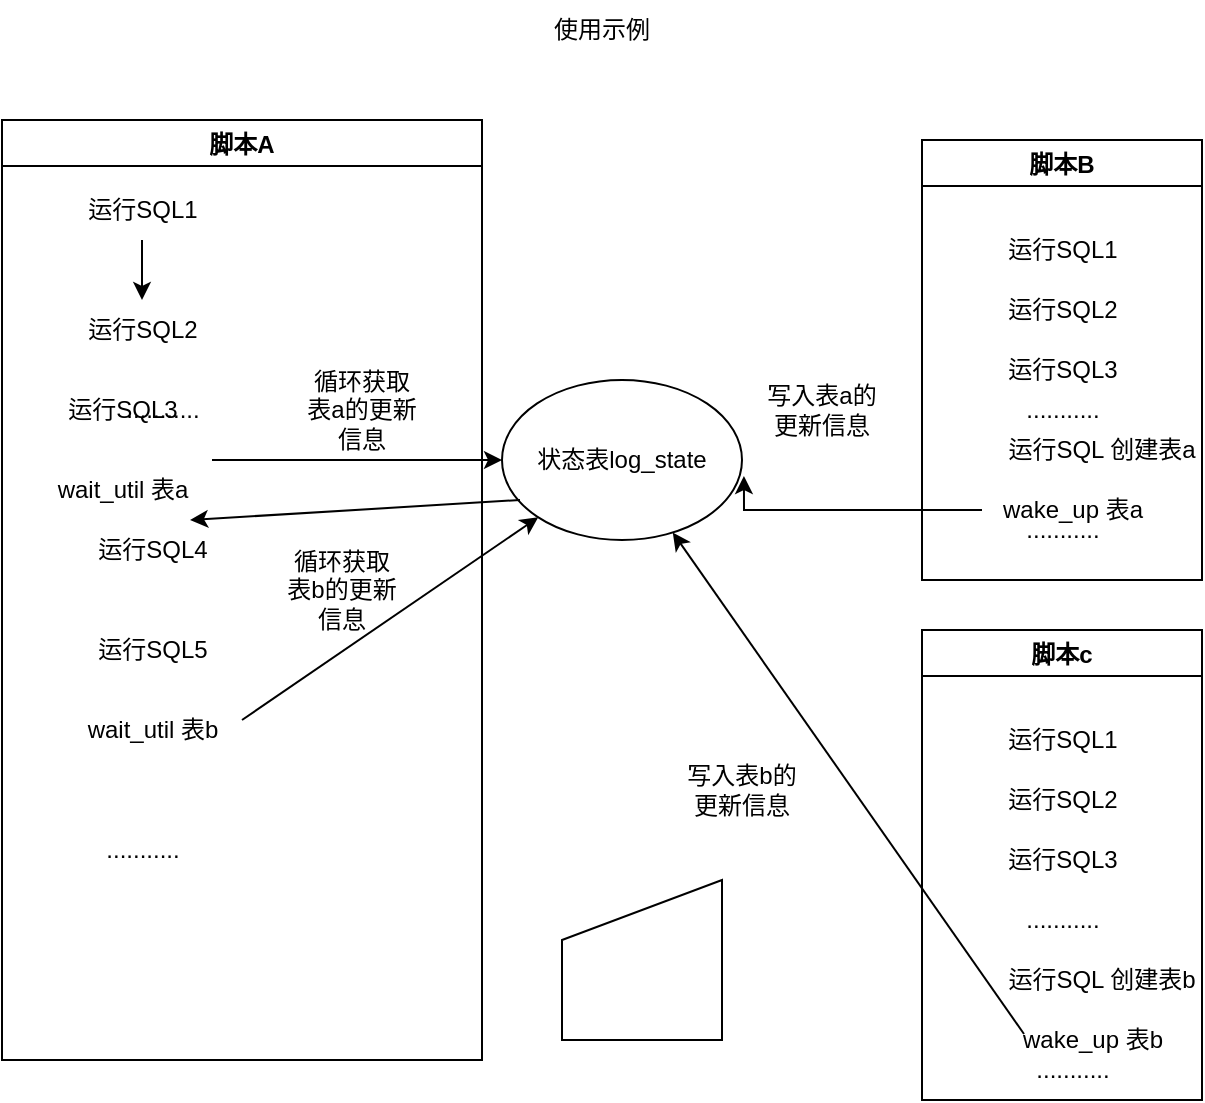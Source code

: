 <mxfile version="20.4.1" type="github">
  <diagram id="nh9QnjIoQJrBZczaWeRV" name="第 1 页">
    <mxGraphModel dx="1422" dy="794" grid="1" gridSize="10" guides="1" tooltips="1" connect="1" arrows="1" fold="1" page="1" pageScale="1" pageWidth="827" pageHeight="1169" math="0" shadow="0">
      <root>
        <mxCell id="0" />
        <mxCell id="1" parent="0" />
        <mxCell id="NF7Rj2SjJU0Dl5G_d9Kf-1" value="脚本A" style="swimlane;" parent="1" vertex="1">
          <mxGeometry x="60" y="110" width="240" height="470" as="geometry" />
        </mxCell>
        <mxCell id="NF7Rj2SjJU0Dl5G_d9Kf-50" value="" style="edgeStyle=orthogonalEdgeStyle;rounded=0;orthogonalLoop=1;jettySize=auto;html=1;" parent="NF7Rj2SjJU0Dl5G_d9Kf-1" source="NF7Rj2SjJU0Dl5G_d9Kf-2" target="NF7Rj2SjJU0Dl5G_d9Kf-3" edge="1">
          <mxGeometry relative="1" as="geometry" />
        </mxCell>
        <mxCell id="NF7Rj2SjJU0Dl5G_d9Kf-2" value="运行SQL1" style="text;html=1;align=center;verticalAlign=middle;resizable=0;points=[];autosize=1;strokeColor=none;fillColor=none;" parent="NF7Rj2SjJU0Dl5G_d9Kf-1" vertex="1">
          <mxGeometry x="30" y="30" width="80" height="30" as="geometry" />
        </mxCell>
        <mxCell id="NF7Rj2SjJU0Dl5G_d9Kf-3" value="运行SQL2" style="text;html=1;align=center;verticalAlign=middle;resizable=0;points=[];autosize=1;strokeColor=none;fillColor=none;" parent="NF7Rj2SjJU0Dl5G_d9Kf-1" vertex="1">
          <mxGeometry x="30" y="90" width="80" height="30" as="geometry" />
        </mxCell>
        <mxCell id="NF7Rj2SjJU0Dl5G_d9Kf-4" value="运行SQL3" style="text;html=1;align=center;verticalAlign=middle;resizable=0;points=[];autosize=1;strokeColor=none;fillColor=none;" parent="NF7Rj2SjJU0Dl5G_d9Kf-1" vertex="1">
          <mxGeometry x="20" y="130" width="80" height="30" as="geometry" />
        </mxCell>
        <mxCell id="NF7Rj2SjJU0Dl5G_d9Kf-7" value="..........." style="text;html=1;align=center;verticalAlign=middle;resizable=0;points=[];autosize=1;strokeColor=none;fillColor=none;" parent="NF7Rj2SjJU0Dl5G_d9Kf-1" vertex="1">
          <mxGeometry x="50" y="130" width="60" height="30" as="geometry" />
        </mxCell>
        <mxCell id="NF7Rj2SjJU0Dl5G_d9Kf-8" value="wait_util 表a" style="text;html=1;align=center;verticalAlign=middle;resizable=0;points=[];autosize=1;strokeColor=none;fillColor=none;" parent="NF7Rj2SjJU0Dl5G_d9Kf-1" vertex="1">
          <mxGeometry x="15" y="170" width="90" height="30" as="geometry" />
        </mxCell>
        <mxCell id="NF7Rj2SjJU0Dl5G_d9Kf-24" value="运行SQL4" style="text;html=1;align=center;verticalAlign=middle;resizable=0;points=[];autosize=1;strokeColor=none;fillColor=none;" parent="NF7Rj2SjJU0Dl5G_d9Kf-1" vertex="1">
          <mxGeometry x="35" y="200" width="80" height="30" as="geometry" />
        </mxCell>
        <mxCell id="NF7Rj2SjJU0Dl5G_d9Kf-25" value="运行SQL5&lt;br&gt;" style="text;html=1;align=center;verticalAlign=middle;resizable=0;points=[];autosize=1;strokeColor=none;fillColor=none;" parent="NF7Rj2SjJU0Dl5G_d9Kf-1" vertex="1">
          <mxGeometry x="35" y="250" width="80" height="30" as="geometry" />
        </mxCell>
        <mxCell id="NF7Rj2SjJU0Dl5G_d9Kf-26" value="wait_util 表b" style="text;html=1;align=center;verticalAlign=middle;resizable=0;points=[];autosize=1;strokeColor=none;fillColor=none;" parent="NF7Rj2SjJU0Dl5G_d9Kf-1" vertex="1">
          <mxGeometry x="30" y="290" width="90" height="30" as="geometry" />
        </mxCell>
        <mxCell id="NF7Rj2SjJU0Dl5G_d9Kf-38" value="" style="endArrow=classic;html=1;rounded=0;" parent="NF7Rj2SjJU0Dl5G_d9Kf-1" target="NF7Rj2SjJU0Dl5G_d9Kf-31" edge="1">
          <mxGeometry width="50" height="50" relative="1" as="geometry">
            <mxPoint x="120" y="300" as="sourcePoint" />
            <mxPoint x="170" y="250" as="targetPoint" />
          </mxGeometry>
        </mxCell>
        <mxCell id="NF7Rj2SjJU0Dl5G_d9Kf-45" value="..........." style="text;html=1;align=center;verticalAlign=middle;resizable=0;points=[];autosize=1;strokeColor=none;fillColor=none;" parent="NF7Rj2SjJU0Dl5G_d9Kf-1" vertex="1">
          <mxGeometry x="40" y="350" width="60" height="30" as="geometry" />
        </mxCell>
        <mxCell id="NF7Rj2SjJU0Dl5G_d9Kf-9" value="使用示例" style="text;html=1;strokeColor=none;fillColor=none;align=center;verticalAlign=middle;whiteSpace=wrap;rounded=0;" parent="1" vertex="1">
          <mxGeometry x="330" y="50" width="60" height="30" as="geometry" />
        </mxCell>
        <mxCell id="NF7Rj2SjJU0Dl5G_d9Kf-10" value="脚本c" style="swimlane;" parent="1" vertex="1">
          <mxGeometry x="520" y="365" width="140" height="235" as="geometry" />
        </mxCell>
        <mxCell id="NF7Rj2SjJU0Dl5G_d9Kf-11" value="运行SQL1" style="text;html=1;align=center;verticalAlign=middle;resizable=0;points=[];autosize=1;strokeColor=none;fillColor=none;" parent="NF7Rj2SjJU0Dl5G_d9Kf-10" vertex="1">
          <mxGeometry x="30" y="40" width="80" height="30" as="geometry" />
        </mxCell>
        <mxCell id="NF7Rj2SjJU0Dl5G_d9Kf-12" value="运行SQL2" style="text;html=1;align=center;verticalAlign=middle;resizable=0;points=[];autosize=1;strokeColor=none;fillColor=none;" parent="NF7Rj2SjJU0Dl5G_d9Kf-10" vertex="1">
          <mxGeometry x="30" y="70" width="80" height="30" as="geometry" />
        </mxCell>
        <mxCell id="NF7Rj2SjJU0Dl5G_d9Kf-13" value="运行SQL3" style="text;html=1;align=center;verticalAlign=middle;resizable=0;points=[];autosize=1;strokeColor=none;fillColor=none;" parent="NF7Rj2SjJU0Dl5G_d9Kf-10" vertex="1">
          <mxGeometry x="30" y="100" width="80" height="30" as="geometry" />
        </mxCell>
        <mxCell id="NF7Rj2SjJU0Dl5G_d9Kf-14" value="..........." style="text;html=1;align=center;verticalAlign=middle;resizable=0;points=[];autosize=1;strokeColor=none;fillColor=none;" parent="NF7Rj2SjJU0Dl5G_d9Kf-10" vertex="1">
          <mxGeometry x="40" y="130" width="60" height="30" as="geometry" />
        </mxCell>
        <mxCell id="NF7Rj2SjJU0Dl5G_d9Kf-15" value="wake_up 表b" style="text;html=1;align=center;verticalAlign=middle;resizable=0;points=[];autosize=1;strokeColor=none;fillColor=none;" parent="NF7Rj2SjJU0Dl5G_d9Kf-10" vertex="1">
          <mxGeometry x="40" y="190" width="90" height="30" as="geometry" />
        </mxCell>
        <mxCell id="NF7Rj2SjJU0Dl5G_d9Kf-42" value="运行SQL 创建表b" style="text;html=1;strokeColor=none;fillColor=none;align=center;verticalAlign=middle;whiteSpace=wrap;rounded=0;" parent="NF7Rj2SjJU0Dl5G_d9Kf-10" vertex="1">
          <mxGeometry x="40" y="170" width="100" height="10" as="geometry" />
        </mxCell>
        <mxCell id="NF7Rj2SjJU0Dl5G_d9Kf-43" value="..........." style="text;html=1;align=center;verticalAlign=middle;resizable=0;points=[];autosize=1;strokeColor=none;fillColor=none;" parent="NF7Rj2SjJU0Dl5G_d9Kf-10" vertex="1">
          <mxGeometry x="45" y="205" width="60" height="30" as="geometry" />
        </mxCell>
        <mxCell id="NF7Rj2SjJU0Dl5G_d9Kf-16" value="脚本B" style="swimlane;" parent="1" vertex="1">
          <mxGeometry x="520" y="120" width="140" height="220" as="geometry" />
        </mxCell>
        <mxCell id="NF7Rj2SjJU0Dl5G_d9Kf-17" value="运行SQL1" style="text;html=1;align=center;verticalAlign=middle;resizable=0;points=[];autosize=1;strokeColor=none;fillColor=none;" parent="NF7Rj2SjJU0Dl5G_d9Kf-16" vertex="1">
          <mxGeometry x="30" y="40" width="80" height="30" as="geometry" />
        </mxCell>
        <mxCell id="NF7Rj2SjJU0Dl5G_d9Kf-18" value="运行SQL2" style="text;html=1;align=center;verticalAlign=middle;resizable=0;points=[];autosize=1;strokeColor=none;fillColor=none;" parent="NF7Rj2SjJU0Dl5G_d9Kf-16" vertex="1">
          <mxGeometry x="30" y="70" width="80" height="30" as="geometry" />
        </mxCell>
        <mxCell id="NF7Rj2SjJU0Dl5G_d9Kf-19" value="运行SQL3" style="text;html=1;align=center;verticalAlign=middle;resizable=0;points=[];autosize=1;strokeColor=none;fillColor=none;" parent="NF7Rj2SjJU0Dl5G_d9Kf-16" vertex="1">
          <mxGeometry x="30" y="100" width="80" height="30" as="geometry" />
        </mxCell>
        <mxCell id="NF7Rj2SjJU0Dl5G_d9Kf-20" value="..........." style="text;html=1;align=center;verticalAlign=middle;resizable=0;points=[];autosize=1;strokeColor=none;fillColor=none;" parent="NF7Rj2SjJU0Dl5G_d9Kf-16" vertex="1">
          <mxGeometry x="40" y="120" width="60" height="30" as="geometry" />
        </mxCell>
        <mxCell id="NF7Rj2SjJU0Dl5G_d9Kf-21" value="wake_up 表a" style="text;html=1;align=center;verticalAlign=middle;resizable=0;points=[];autosize=1;strokeColor=none;fillColor=none;" parent="NF7Rj2SjJU0Dl5G_d9Kf-16" vertex="1">
          <mxGeometry x="30" y="170" width="90" height="30" as="geometry" />
        </mxCell>
        <mxCell id="NF7Rj2SjJU0Dl5G_d9Kf-23" value="..........." style="text;html=1;align=center;verticalAlign=middle;resizable=0;points=[];autosize=1;strokeColor=none;fillColor=none;" parent="NF7Rj2SjJU0Dl5G_d9Kf-16" vertex="1">
          <mxGeometry x="40" y="180" width="60" height="30" as="geometry" />
        </mxCell>
        <mxCell id="NF7Rj2SjJU0Dl5G_d9Kf-32" value="运行SQL 创建表a" style="text;html=1;strokeColor=none;fillColor=none;align=center;verticalAlign=middle;whiteSpace=wrap;rounded=0;" parent="NF7Rj2SjJU0Dl5G_d9Kf-16" vertex="1">
          <mxGeometry x="40" y="150" width="100" height="10" as="geometry" />
        </mxCell>
        <mxCell id="NF7Rj2SjJU0Dl5G_d9Kf-31" value="状态表log_state" style="ellipse;whiteSpace=wrap;html=1;" parent="1" vertex="1">
          <mxGeometry x="310" y="240" width="120" height="80" as="geometry" />
        </mxCell>
        <mxCell id="NF7Rj2SjJU0Dl5G_d9Kf-30" value="循环获取表a的更新信息" style="text;html=1;strokeColor=none;fillColor=none;align=center;verticalAlign=middle;whiteSpace=wrap;rounded=0;" parent="1" vertex="1">
          <mxGeometry x="210" y="230" width="60" height="50" as="geometry" />
        </mxCell>
        <mxCell id="NF7Rj2SjJU0Dl5G_d9Kf-34" style="edgeStyle=orthogonalEdgeStyle;rounded=0;orthogonalLoop=1;jettySize=auto;html=1;entryX=1.008;entryY=0.6;entryDx=0;entryDy=0;entryPerimeter=0;" parent="1" source="NF7Rj2SjJU0Dl5G_d9Kf-21" target="NF7Rj2SjJU0Dl5G_d9Kf-31" edge="1">
          <mxGeometry relative="1" as="geometry">
            <Array as="points">
              <mxPoint x="431" y="305" />
            </Array>
          </mxGeometry>
        </mxCell>
        <mxCell id="NF7Rj2SjJU0Dl5G_d9Kf-35" value="写入表a的更新信息" style="text;html=1;strokeColor=none;fillColor=none;align=center;verticalAlign=middle;whiteSpace=wrap;rounded=0;" parent="1" vertex="1">
          <mxGeometry x="440" y="240" width="60" height="30" as="geometry" />
        </mxCell>
        <mxCell id="NF7Rj2SjJU0Dl5G_d9Kf-39" value="循环获取表b的更新信息" style="text;html=1;strokeColor=none;fillColor=none;align=center;verticalAlign=middle;whiteSpace=wrap;rounded=0;" parent="1" vertex="1">
          <mxGeometry x="200" y="330" width="60" height="30" as="geometry" />
        </mxCell>
        <mxCell id="NF7Rj2SjJU0Dl5G_d9Kf-40" value="" style="endArrow=classic;html=1;rounded=0;exitX=0.1;exitY=-0.1;exitDx=0;exitDy=0;exitPerimeter=0;" parent="1" source="NF7Rj2SjJU0Dl5G_d9Kf-43" target="NF7Rj2SjJU0Dl5G_d9Kf-31" edge="1">
          <mxGeometry width="50" height="50" relative="1" as="geometry">
            <mxPoint x="390" y="390" as="sourcePoint" />
            <mxPoint x="440" y="340" as="targetPoint" />
          </mxGeometry>
        </mxCell>
        <mxCell id="NF7Rj2SjJU0Dl5G_d9Kf-41" value="写入表b的更新信息" style="text;html=1;strokeColor=none;fillColor=none;align=center;verticalAlign=middle;whiteSpace=wrap;rounded=0;" parent="1" vertex="1">
          <mxGeometry x="400" y="430" width="60" height="30" as="geometry" />
        </mxCell>
        <mxCell id="NF7Rj2SjJU0Dl5G_d9Kf-52" value="" style="edgeStyle=orthogonalEdgeStyle;rounded=0;orthogonalLoop=1;jettySize=auto;html=1;entryX=0;entryY=0.5;entryDx=0;entryDy=0;" parent="1" source="NF7Rj2SjJU0Dl5G_d9Kf-8" target="NF7Rj2SjJU0Dl5G_d9Kf-31" edge="1">
          <mxGeometry relative="1" as="geometry">
            <mxPoint x="245" y="285" as="targetPoint" />
            <Array as="points">
              <mxPoint x="230" y="280" />
              <mxPoint x="230" y="280" />
            </Array>
          </mxGeometry>
        </mxCell>
        <mxCell id="NF7Rj2SjJU0Dl5G_d9Kf-53" value="" style="shape=manualInput;whiteSpace=wrap;html=1;" parent="1" vertex="1">
          <mxGeometry x="340" y="490" width="80" height="80" as="geometry" />
        </mxCell>
        <mxCell id="NF7Rj2SjJU0Dl5G_d9Kf-56" value="" style="endArrow=classic;html=1;rounded=0;entryX=0.878;entryY=1;entryDx=0;entryDy=0;entryPerimeter=0;exitX=0.075;exitY=0.75;exitDx=0;exitDy=0;exitPerimeter=0;" parent="1" source="NF7Rj2SjJU0Dl5G_d9Kf-31" target="NF7Rj2SjJU0Dl5G_d9Kf-8" edge="1">
          <mxGeometry width="50" height="50" relative="1" as="geometry">
            <mxPoint x="390" y="370" as="sourcePoint" />
            <mxPoint x="440" y="320" as="targetPoint" />
          </mxGeometry>
        </mxCell>
      </root>
    </mxGraphModel>
  </diagram>
</mxfile>
